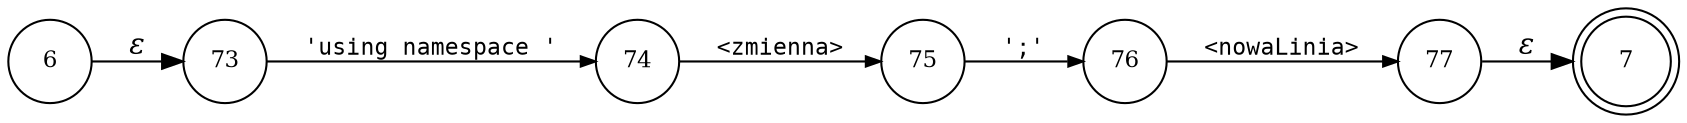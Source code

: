 digraph ATN {
rankdir=LR;
s7[fontsize=11, label="7", shape=doublecircle, fixedsize=true, width=.6];
s6[fontsize=11,label="6", shape=circle, fixedsize=true, width=.55, peripheries=1];
s73[fontsize=11,label="73", shape=circle, fixedsize=true, width=.55, peripheries=1];
s74[fontsize=11,label="74", shape=circle, fixedsize=true, width=.55, peripheries=1];
s75[fontsize=11,label="75", shape=circle, fixedsize=true, width=.55, peripheries=1];
s76[fontsize=11,label="76", shape=circle, fixedsize=true, width=.55, peripheries=1];
s77[fontsize=11,label="77", shape=circle, fixedsize=true, width=.55, peripheries=1];
s6 -> s73 [fontname="Times-Italic", label="&epsilon;"];
s73 -> s74 [fontsize=11, fontname="Courier", arrowsize=.7, label = "'using namespace '", arrowhead = normal];
s74 -> s75 [fontsize=11, fontname="Courier", arrowsize=.7, label = "<zmienna>", arrowhead = normal];
s75 -> s76 [fontsize=11, fontname="Courier", arrowsize=.7, label = "';'", arrowhead = normal];
s76 -> s77 [fontsize=11, fontname="Courier", arrowsize=.7, label = "<nowaLinia>", arrowhead = normal];
s77 -> s7 [fontname="Times-Italic", label="&epsilon;"];
}